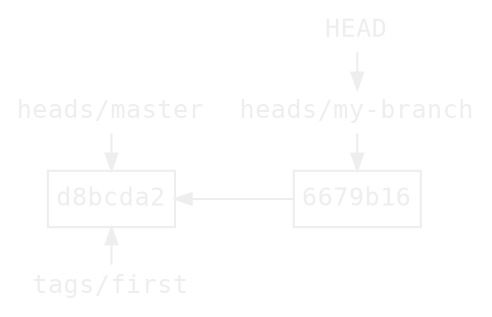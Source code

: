 digraph branch {
    bgcolor = transparent
    color = white
    rankdir = RL
    ranksep = 0
    node [fontname=monospace, fontsize=12, fontcolor="#eeeeee",
          margin="0.06,0.1", height=0, color="#eeeeee"]
    edge [fontcolor="#eeeeee", color="#eeeeee", arrowsize=0.8]

    node [shape=box, labeldistance=0.2]
    "6679b16"
    "d8bcda2"

    node [shape=none, margin=0.05, height=0]
    HEAD
    my_branch [label="heads/my-branch"]
    master [label="heads/master"]
    first [label="tags/first"]

    "6679b16" -> "d8bcda2"

    {
        rank = same
        master -> "d8bcda2"
        first -> "d8bcda2" [constraint=false]
    }

    {
        rank = same
        HEAD -> my_branch
        my_branch -> "6679b16"
    }
}
